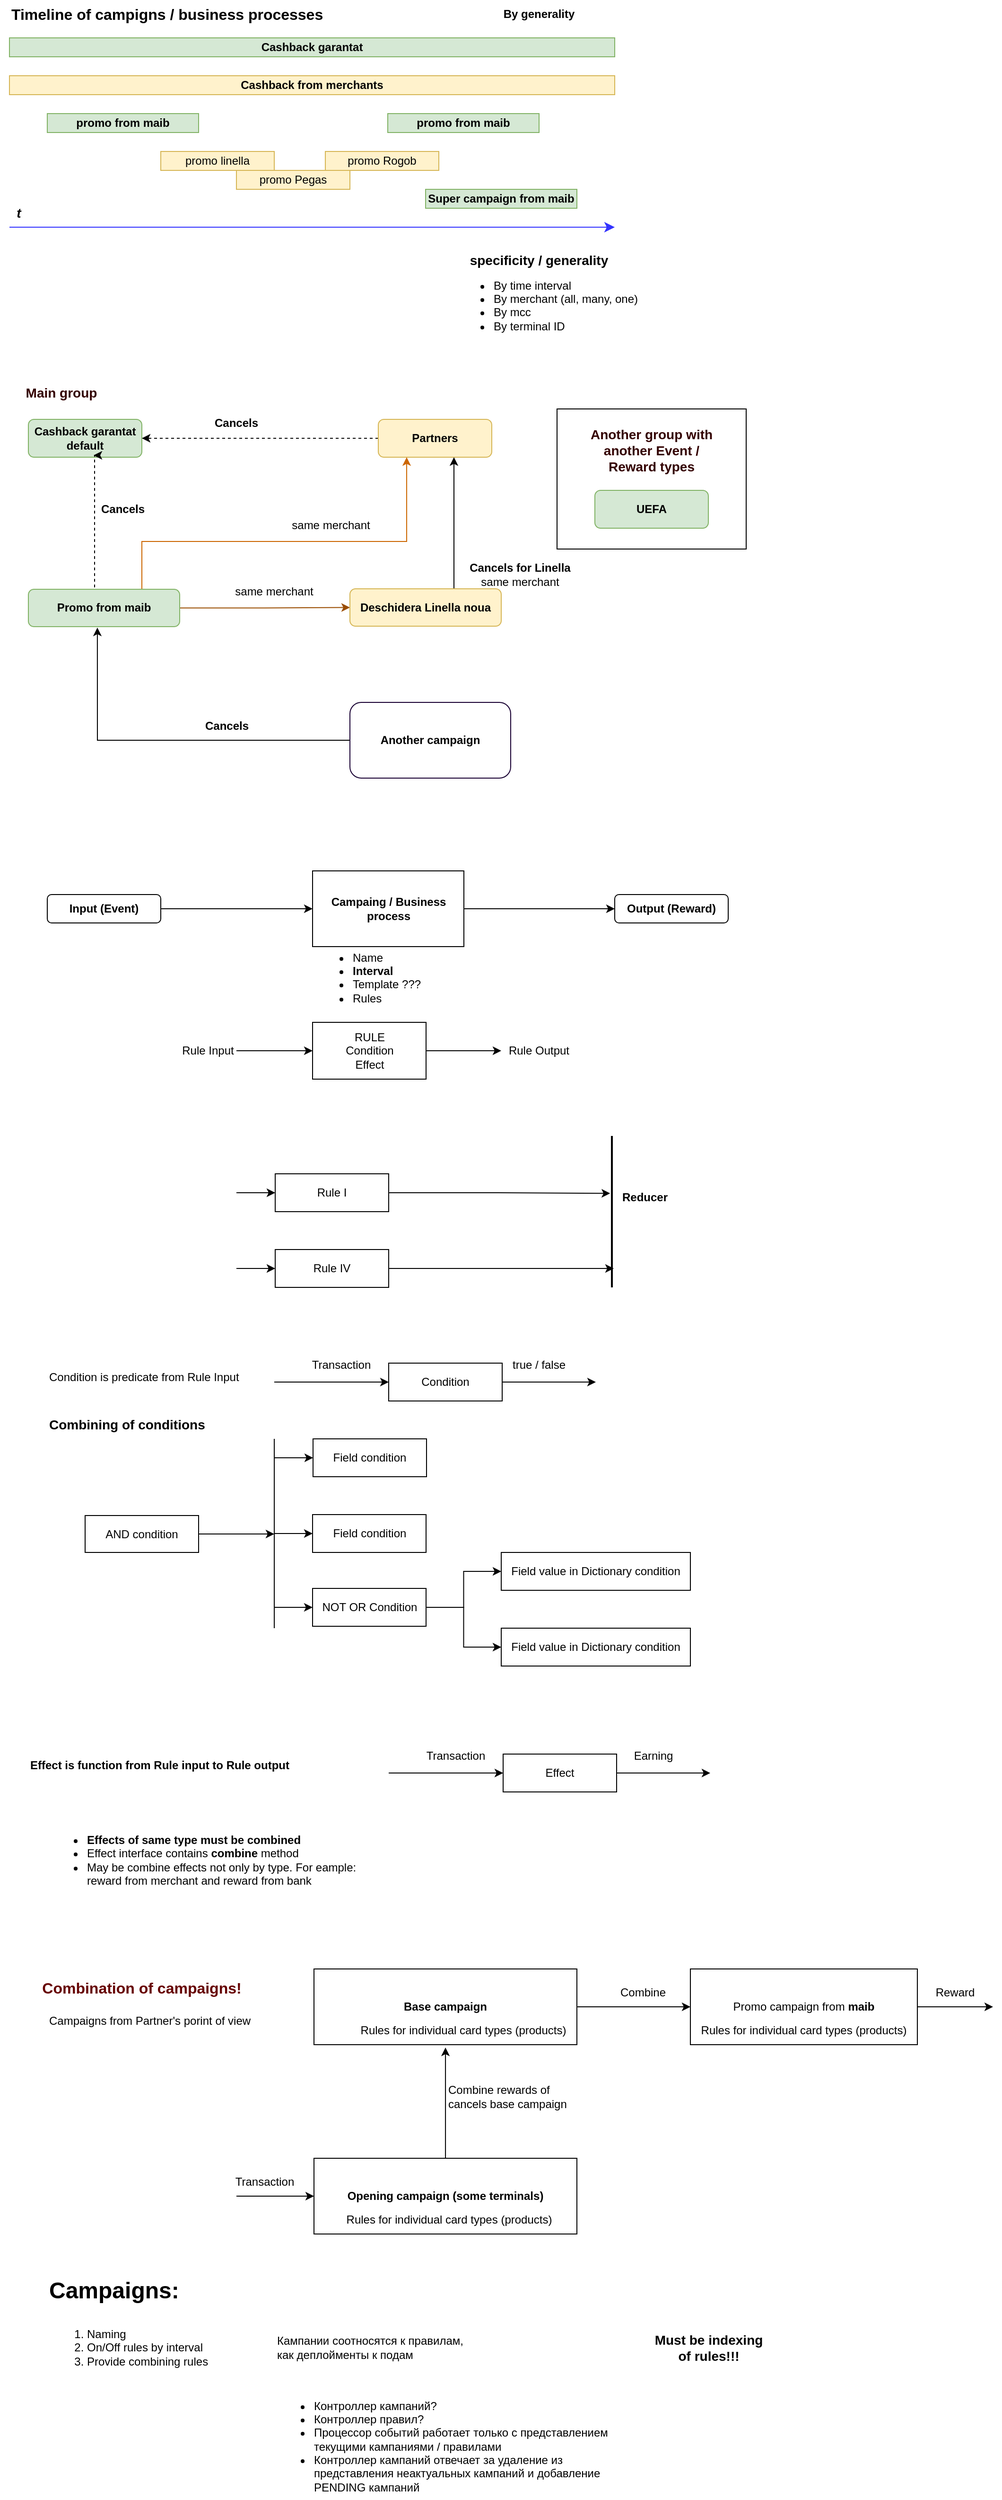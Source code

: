 <mxfile version="21.2.9" type="github">
  <diagram name="Страница 1" id="TAQ5d7j4zBhrqEJKE11E">
    <mxGraphModel dx="1380" dy="807" grid="1" gridSize="10" guides="1" tooltips="1" connect="1" arrows="1" fold="1" page="1" pageScale="1" pageWidth="827" pageHeight="1169" math="0" shadow="0">
      <root>
        <mxCell id="0" />
        <mxCell id="1" parent="0" />
        <mxCell id="bjk2vdLy0Dc0wwWH_pov-1" value="&lt;b&gt;Cashback garantat&lt;/b&gt;" style="rounded=0;whiteSpace=wrap;html=1;fillColor=#d5e8d4;strokeColor=#82b366;" vertex="1" parent="1">
          <mxGeometry x="40" y="80" width="640" height="20" as="geometry" />
        </mxCell>
        <mxCell id="bjk2vdLy0Dc0wwWH_pov-2" value="&lt;b&gt;&lt;font style=&quot;font-size: 16px;&quot;&gt;Timeline of campigns / business processes&lt;/font&gt;&lt;/b&gt;" style="text;html=1;strokeColor=none;fillColor=none;align=left;verticalAlign=middle;whiteSpace=wrap;rounded=0;" vertex="1" parent="1">
          <mxGeometry x="40" y="40" width="340" height="30" as="geometry" />
        </mxCell>
        <mxCell id="bjk2vdLy0Dc0wwWH_pov-3" value="&lt;b&gt;By generality&lt;/b&gt;" style="text;html=1;strokeColor=none;fillColor=none;align=center;verticalAlign=middle;whiteSpace=wrap;rounded=0;" vertex="1" parent="1">
          <mxGeometry x="520" y="40" width="160" height="30" as="geometry" />
        </mxCell>
        <mxCell id="bjk2vdLy0Dc0wwWH_pov-4" value="&lt;b&gt;Cashback from merchants&lt;/b&gt;" style="rounded=0;whiteSpace=wrap;html=1;fillColor=#fff2cc;strokeColor=#d6b656;" vertex="1" parent="1">
          <mxGeometry x="40" y="120" width="640" height="20" as="geometry" />
        </mxCell>
        <mxCell id="bjk2vdLy0Dc0wwWH_pov-5" value="&lt;b&gt;promo from maib&lt;/b&gt;" style="rounded=0;whiteSpace=wrap;html=1;fillColor=#d5e8d4;strokeColor=#82b366;" vertex="1" parent="1">
          <mxGeometry x="80" y="160" width="160" height="20" as="geometry" />
        </mxCell>
        <mxCell id="bjk2vdLy0Dc0wwWH_pov-6" value="&lt;b&gt;promo from maib&lt;/b&gt;" style="rounded=0;whiteSpace=wrap;html=1;fillColor=#d5e8d4;strokeColor=#82b366;" vertex="1" parent="1">
          <mxGeometry x="440" y="160" width="160" height="20" as="geometry" />
        </mxCell>
        <mxCell id="bjk2vdLy0Dc0wwWH_pov-7" value="" style="edgeStyle=elbowEdgeStyle;elbow=horizontal;endArrow=classic;html=1;curved=0;rounded=0;endSize=8;startSize=8;strokeColor=#3333FF;" edge="1" parent="1">
          <mxGeometry width="50" height="50" relative="1" as="geometry">
            <mxPoint x="40" y="280" as="sourcePoint" />
            <mxPoint x="680" y="280" as="targetPoint" />
          </mxGeometry>
        </mxCell>
        <mxCell id="bjk2vdLy0Dc0wwWH_pov-8" value="&lt;b&gt;&lt;i&gt;&lt;font style=&quot;font-size: 14px;&quot;&gt;t&lt;/font&gt;&lt;/i&gt;&lt;/b&gt;" style="text;html=1;strokeColor=none;fillColor=none;align=center;verticalAlign=middle;whiteSpace=wrap;rounded=0;" vertex="1" parent="1">
          <mxGeometry x="40" y="250" width="20" height="30" as="geometry" />
        </mxCell>
        <mxCell id="bjk2vdLy0Dc0wwWH_pov-9" value="promo linella" style="rounded=0;whiteSpace=wrap;html=1;fillColor=#fff2cc;strokeColor=#d6b656;" vertex="1" parent="1">
          <mxGeometry x="200" y="200" width="120" height="20" as="geometry" />
        </mxCell>
        <mxCell id="bjk2vdLy0Dc0wwWH_pov-10" value="promo Pegas" style="rounded=0;whiteSpace=wrap;html=1;fillColor=#fff2cc;strokeColor=#d6b656;" vertex="1" parent="1">
          <mxGeometry x="280" y="220" width="120" height="20" as="geometry" />
        </mxCell>
        <mxCell id="bjk2vdLy0Dc0wwWH_pov-11" value="promo Rogob" style="rounded=0;whiteSpace=wrap;html=1;fillColor=#fff2cc;strokeColor=#d6b656;" vertex="1" parent="1">
          <mxGeometry x="374" y="200" width="120" height="20" as="geometry" />
        </mxCell>
        <mxCell id="bjk2vdLy0Dc0wwWH_pov-12" value="&lt;b&gt;Super campaign from maib&lt;/b&gt;" style="rounded=0;whiteSpace=wrap;html=1;fillColor=#d5e8d4;strokeColor=#82b366;" vertex="1" parent="1">
          <mxGeometry x="480" y="240" width="160" height="20" as="geometry" />
        </mxCell>
        <mxCell id="bjk2vdLy0Dc0wwWH_pov-13" value="&lt;b&gt;&lt;font style=&quot;font-size: 14px;&quot;&gt;specificity / generality&lt;/font&gt;&lt;/b&gt;" style="text;html=1;strokeColor=none;fillColor=none;align=center;verticalAlign=middle;whiteSpace=wrap;rounded=0;" vertex="1" parent="1">
          <mxGeometry x="520" y="300" width="160" height="30" as="geometry" />
        </mxCell>
        <mxCell id="bjk2vdLy0Dc0wwWH_pov-14" value="&lt;ul&gt;&lt;li&gt;By time interval&lt;/li&gt;&lt;li&gt;By merchant (all, many, one)&lt;/li&gt;&lt;li&gt;By mcc&lt;/li&gt;&lt;li&gt;By terminal ID&lt;/li&gt;&lt;/ul&gt;" style="text;strokeColor=none;fillColor=none;html=1;whiteSpace=wrap;verticalAlign=middle;overflow=hidden;" vertex="1" parent="1">
          <mxGeometry x="510" y="320" width="200" height="80" as="geometry" />
        </mxCell>
        <mxCell id="bjk2vdLy0Dc0wwWH_pov-15" value="" style="rounded=0;whiteSpace=wrap;html=1;" vertex="1" parent="1">
          <mxGeometry x="619" y="472" width="200" height="148" as="geometry" />
        </mxCell>
        <mxCell id="bjk2vdLy0Dc0wwWH_pov-16" value="&lt;b&gt;Cashback garantat&lt;br&gt;default&lt;br&gt;&lt;/b&gt;" style="rounded=1;whiteSpace=wrap;html=1;fillColor=#d5e8d4;strokeColor=#82b366;" vertex="1" parent="1">
          <mxGeometry x="60" y="483" width="120" height="40" as="geometry" />
        </mxCell>
        <mxCell id="bjk2vdLy0Dc0wwWH_pov-17" style="edgeStyle=orthogonalEdgeStyle;rounded=0;orthogonalLoop=1;jettySize=auto;html=1;exitX=0;exitY=0.5;exitDx=0;exitDy=0;dashed=1;" edge="1" parent="1" source="bjk2vdLy0Dc0wwWH_pov-18" target="bjk2vdLy0Dc0wwWH_pov-16">
          <mxGeometry relative="1" as="geometry">
            <mxPoint x="380" y="503" as="sourcePoint" />
          </mxGeometry>
        </mxCell>
        <mxCell id="bjk2vdLy0Dc0wwWH_pov-18" value="&lt;b&gt;Partners&lt;/b&gt;" style="rounded=1;whiteSpace=wrap;html=1;fillColor=#fff2cc;strokeColor=#d6b656;" vertex="1" parent="1">
          <mxGeometry x="430" y="483" width="120" height="40" as="geometry" />
        </mxCell>
        <mxCell id="bjk2vdLy0Dc0wwWH_pov-19" value="&lt;b&gt;Cancels&lt;/b&gt;" style="text;html=1;strokeColor=none;fillColor=none;align=center;verticalAlign=middle;whiteSpace=wrap;rounded=0;" vertex="1" parent="1">
          <mxGeometry x="130" y="563" width="60" height="30" as="geometry" />
        </mxCell>
        <mxCell id="bjk2vdLy0Dc0wwWH_pov-20" style="edgeStyle=orthogonalEdgeStyle;rounded=0;orthogonalLoop=1;jettySize=auto;html=1;exitX=0.5;exitY=0;exitDx=0;exitDy=0;entryX=0.575;entryY=0.95;entryDx=0;entryDy=0;entryPerimeter=0;dashed=1;" edge="1" parent="1" source="bjk2vdLy0Dc0wwWH_pov-23" target="bjk2vdLy0Dc0wwWH_pov-16">
          <mxGeometry relative="1" as="geometry">
            <mxPoint x="130" y="532" as="targetPoint" />
            <Array as="points">
              <mxPoint x="130" y="663" />
            </Array>
          </mxGeometry>
        </mxCell>
        <mxCell id="bjk2vdLy0Dc0wwWH_pov-21" style="edgeStyle=orthogonalEdgeStyle;rounded=0;orthogonalLoop=1;jettySize=auto;html=1;entryX=0;entryY=0.5;entryDx=0;entryDy=0;strokeColor=#994C00;" edge="1" parent="1" source="bjk2vdLy0Dc0wwWH_pov-23" target="bjk2vdLy0Dc0wwWH_pov-25">
          <mxGeometry relative="1" as="geometry" />
        </mxCell>
        <mxCell id="bjk2vdLy0Dc0wwWH_pov-22" style="edgeStyle=orthogonalEdgeStyle;rounded=0;orthogonalLoop=1;jettySize=auto;html=1;entryX=0.25;entryY=1;entryDx=0;entryDy=0;strokeColor=#CC6600;" edge="1" parent="1" source="bjk2vdLy0Dc0wwWH_pov-23" target="bjk2vdLy0Dc0wwWH_pov-18">
          <mxGeometry relative="1" as="geometry">
            <Array as="points">
              <mxPoint x="180" y="612" />
              <mxPoint x="460" y="612" />
            </Array>
          </mxGeometry>
        </mxCell>
        <mxCell id="bjk2vdLy0Dc0wwWH_pov-23" value="&lt;b&gt;Promo from maib&lt;/b&gt;" style="rounded=1;whiteSpace=wrap;html=1;fillColor=#d5e8d4;strokeColor=#82b366;" vertex="1" parent="1">
          <mxGeometry x="60" y="662.5" width="160" height="39.5" as="geometry" />
        </mxCell>
        <mxCell id="bjk2vdLy0Dc0wwWH_pov-24" style="edgeStyle=orthogonalEdgeStyle;rounded=0;orthogonalLoop=1;jettySize=auto;html=1;" edge="1" parent="1" source="bjk2vdLy0Dc0wwWH_pov-25" target="bjk2vdLy0Dc0wwWH_pov-18">
          <mxGeometry relative="1" as="geometry">
            <Array as="points">
              <mxPoint x="510" y="582" />
              <mxPoint x="510" y="582" />
            </Array>
          </mxGeometry>
        </mxCell>
        <mxCell id="bjk2vdLy0Dc0wwWH_pov-25" value="&lt;b&gt;Deschidera Linella noua&lt;/b&gt;" style="rounded=1;whiteSpace=wrap;html=1;fillColor=#fff2cc;strokeColor=#d6b656;" vertex="1" parent="1">
          <mxGeometry x="400" y="662" width="160" height="39.5" as="geometry" />
        </mxCell>
        <mxCell id="bjk2vdLy0Dc0wwWH_pov-26" value="&lt;b&gt;Cancels for Linella&lt;/b&gt;&lt;br&gt;same merchant" style="text;html=1;strokeColor=none;fillColor=none;align=center;verticalAlign=middle;whiteSpace=wrap;rounded=0;" vertex="1" parent="1">
          <mxGeometry x="520" y="632" width="120" height="30" as="geometry" />
        </mxCell>
        <mxCell id="bjk2vdLy0Dc0wwWH_pov-27" value="&lt;b&gt;UEFA&lt;/b&gt;" style="rounded=1;whiteSpace=wrap;html=1;fillColor=#d5e8d4;strokeColor=#82b366;" vertex="1" parent="1">
          <mxGeometry x="659" y="558" width="120" height="40" as="geometry" />
        </mxCell>
        <mxCell id="bjk2vdLy0Dc0wwWH_pov-28" value="&lt;font size=&quot;1&quot; color=&quot;#330000&quot;&gt;&lt;b style=&quot;font-size: 14px;&quot;&gt;Another group with another Event / Reward types&lt;/b&gt;&lt;/font&gt;" style="text;html=1;strokeColor=none;fillColor=none;align=center;verticalAlign=middle;whiteSpace=wrap;rounded=0;" vertex="1" parent="1">
          <mxGeometry x="649" y="490" width="140" height="52" as="geometry" />
        </mxCell>
        <mxCell id="bjk2vdLy0Dc0wwWH_pov-29" value="&lt;b&gt;&lt;font style=&quot;font-size: 14px;&quot; color=&quot;#330000&quot;&gt;Main group&lt;/font&gt;&lt;/b&gt;" style="text;html=1;strokeColor=none;fillColor=none;align=center;verticalAlign=middle;whiteSpace=wrap;rounded=0;" vertex="1" parent="1">
          <mxGeometry x="40" y="440" width="110" height="30" as="geometry" />
        </mxCell>
        <mxCell id="bjk2vdLy0Dc0wwWH_pov-30" value="&lt;b&gt;Cancels&lt;/b&gt;" style="text;html=1;strokeColor=none;fillColor=none;align=center;verticalAlign=middle;whiteSpace=wrap;rounded=0;" vertex="1" parent="1">
          <mxGeometry x="250" y="472" width="60" height="30" as="geometry" />
        </mxCell>
        <mxCell id="bjk2vdLy0Dc0wwWH_pov-31" style="edgeStyle=orthogonalEdgeStyle;rounded=0;orthogonalLoop=1;jettySize=auto;html=1;entryX=0.456;entryY=1.025;entryDx=0;entryDy=0;entryPerimeter=0;" edge="1" parent="1" source="bjk2vdLy0Dc0wwWH_pov-32" target="bjk2vdLy0Dc0wwWH_pov-23">
          <mxGeometry relative="1" as="geometry" />
        </mxCell>
        <mxCell id="bjk2vdLy0Dc0wwWH_pov-32" value="&lt;b&gt;Another campaign&lt;/b&gt;" style="rounded=1;whiteSpace=wrap;html=1;strokeColor=#190033;" vertex="1" parent="1">
          <mxGeometry x="400" y="782" width="170" height="80" as="geometry" />
        </mxCell>
        <mxCell id="bjk2vdLy0Dc0wwWH_pov-33" value="same merchant" style="text;html=1;strokeColor=none;fillColor=none;align=center;verticalAlign=middle;whiteSpace=wrap;rounded=0;" vertex="1" parent="1">
          <mxGeometry x="240" y="650" width="160" height="30" as="geometry" />
        </mxCell>
        <mxCell id="bjk2vdLy0Dc0wwWH_pov-34" value="&lt;b&gt;Cancels&lt;/b&gt;" style="text;html=1;strokeColor=none;fillColor=none;align=center;verticalAlign=middle;whiteSpace=wrap;rounded=0;" vertex="1" parent="1">
          <mxGeometry x="240" y="792" width="60" height="30" as="geometry" />
        </mxCell>
        <mxCell id="bjk2vdLy0Dc0wwWH_pov-35" value="same merchant" style="text;html=1;strokeColor=none;fillColor=none;align=center;verticalAlign=middle;whiteSpace=wrap;rounded=0;" vertex="1" parent="1">
          <mxGeometry x="300" y="580" width="160" height="30" as="geometry" />
        </mxCell>
        <mxCell id="bjk2vdLy0Dc0wwWH_pov-36" style="edgeStyle=orthogonalEdgeStyle;rounded=0;orthogonalLoop=1;jettySize=auto;html=1;entryX=0;entryY=0.5;entryDx=0;entryDy=0;" edge="1" parent="1" source="bjk2vdLy0Dc0wwWH_pov-37" target="bjk2vdLy0Dc0wwWH_pov-40">
          <mxGeometry relative="1" as="geometry" />
        </mxCell>
        <mxCell id="bjk2vdLy0Dc0wwWH_pov-37" value="&lt;b&gt;Campaing / Business process&lt;/b&gt;" style="rounded=0;whiteSpace=wrap;html=1;" vertex="1" parent="1">
          <mxGeometry x="360.5" y="960" width="160" height="80" as="geometry" />
        </mxCell>
        <mxCell id="bjk2vdLy0Dc0wwWH_pov-38" style="edgeStyle=orthogonalEdgeStyle;rounded=0;orthogonalLoop=1;jettySize=auto;html=1;entryX=0;entryY=0.5;entryDx=0;entryDy=0;" edge="1" parent="1" source="bjk2vdLy0Dc0wwWH_pov-39" target="bjk2vdLy0Dc0wwWH_pov-37">
          <mxGeometry relative="1" as="geometry" />
        </mxCell>
        <mxCell id="bjk2vdLy0Dc0wwWH_pov-39" value="&lt;b&gt;Input (Event)&lt;/b&gt;" style="rounded=1;whiteSpace=wrap;html=1;" vertex="1" parent="1">
          <mxGeometry x="80" y="985" width="120" height="30" as="geometry" />
        </mxCell>
        <mxCell id="bjk2vdLy0Dc0wwWH_pov-40" value="&lt;b&gt;Output (Reward)&lt;/b&gt;" style="rounded=1;whiteSpace=wrap;html=1;" vertex="1" parent="1">
          <mxGeometry x="680" y="985" width="120" height="30" as="geometry" />
        </mxCell>
        <mxCell id="bjk2vdLy0Dc0wwWH_pov-41" value="&lt;ul&gt;&lt;li&gt;Name&lt;/li&gt;&lt;li&gt;&lt;b&gt;Interval&lt;/b&gt;&lt;/li&gt;&lt;li&gt;Template ???&lt;/li&gt;&lt;li&gt;Rules&lt;/li&gt;&lt;/ul&gt;" style="text;strokeColor=none;fillColor=none;html=1;whiteSpace=wrap;verticalAlign=middle;overflow=hidden;" vertex="1" parent="1">
          <mxGeometry x="361" y="1030" width="159.5" height="80" as="geometry" />
        </mxCell>
        <mxCell id="bjk2vdLy0Dc0wwWH_pov-42" style="edgeStyle=orthogonalEdgeStyle;rounded=0;orthogonalLoop=1;jettySize=auto;html=1;entryX=0;entryY=0.5;entryDx=0;entryDy=0;" edge="1" parent="1" source="bjk2vdLy0Dc0wwWH_pov-43" target="bjk2vdLy0Dc0wwWH_pov-46">
          <mxGeometry relative="1" as="geometry" />
        </mxCell>
        <mxCell id="bjk2vdLy0Dc0wwWH_pov-43" value="RULE&lt;br&gt;Condition&lt;br&gt;Effect" style="rounded=0;whiteSpace=wrap;html=1;" vertex="1" parent="1">
          <mxGeometry x="360.5" y="1120" width="120" height="60" as="geometry" />
        </mxCell>
        <mxCell id="bjk2vdLy0Dc0wwWH_pov-44" style="edgeStyle=orthogonalEdgeStyle;rounded=0;orthogonalLoop=1;jettySize=auto;html=1;entryX=0;entryY=0.5;entryDx=0;entryDy=0;" edge="1" parent="1" source="bjk2vdLy0Dc0wwWH_pov-45" target="bjk2vdLy0Dc0wwWH_pov-43">
          <mxGeometry relative="1" as="geometry" />
        </mxCell>
        <mxCell id="bjk2vdLy0Dc0wwWH_pov-45" value="Rule Input" style="text;html=1;strokeColor=none;fillColor=none;align=center;verticalAlign=middle;whiteSpace=wrap;rounded=0;" vertex="1" parent="1">
          <mxGeometry x="220" y="1135" width="60" height="30" as="geometry" />
        </mxCell>
        <mxCell id="bjk2vdLy0Dc0wwWH_pov-46" value="Rule Output" style="text;html=1;strokeColor=none;fillColor=none;align=center;verticalAlign=middle;whiteSpace=wrap;rounded=0;" vertex="1" parent="1">
          <mxGeometry x="560" y="1135" width="80" height="30" as="geometry" />
        </mxCell>
        <mxCell id="bjk2vdLy0Dc0wwWH_pov-49" value="" style="edgeStyle=orthogonalEdgeStyle;rounded=0;orthogonalLoop=1;jettySize=auto;html=1;startArrow=classic;startFill=1;endArrow=none;endFill=0;" edge="1" parent="1" source="bjk2vdLy0Dc0wwWH_pov-51">
          <mxGeometry relative="1" as="geometry">
            <mxPoint x="280" y="1300" as="targetPoint" />
          </mxGeometry>
        </mxCell>
        <mxCell id="bjk2vdLy0Dc0wwWH_pov-50" style="edgeStyle=orthogonalEdgeStyle;rounded=0;orthogonalLoop=1;jettySize=auto;html=1;entryX=0.379;entryY=0.686;entryDx=0;entryDy=0;entryPerimeter=0;" edge="1" parent="1" source="bjk2vdLy0Dc0wwWH_pov-51" target="bjk2vdLy0Dc0wwWH_pov-82">
          <mxGeometry relative="1" as="geometry" />
        </mxCell>
        <mxCell id="bjk2vdLy0Dc0wwWH_pov-51" value="Rule I" style="rounded=0;whiteSpace=wrap;html=1;" vertex="1" parent="1">
          <mxGeometry x="321" y="1280" width="120" height="40" as="geometry" />
        </mxCell>
        <mxCell id="bjk2vdLy0Dc0wwWH_pov-52" style="edgeStyle=orthogonalEdgeStyle;rounded=0;orthogonalLoop=1;jettySize=auto;html=1;startArrow=classic;startFill=1;endArrow=none;endFill=0;" edge="1" parent="1" source="bjk2vdLy0Dc0wwWH_pov-54">
          <mxGeometry relative="1" as="geometry">
            <mxPoint x="280" y="1380" as="targetPoint" />
          </mxGeometry>
        </mxCell>
        <mxCell id="bjk2vdLy0Dc0wwWH_pov-53" style="edgeStyle=orthogonalEdgeStyle;rounded=0;orthogonalLoop=1;jettySize=auto;html=1;entryX=0.875;entryY=0.3;entryDx=0;entryDy=0;entryPerimeter=0;" edge="1" parent="1" source="bjk2vdLy0Dc0wwWH_pov-54" target="bjk2vdLy0Dc0wwWH_pov-82">
          <mxGeometry relative="1" as="geometry" />
        </mxCell>
        <mxCell id="bjk2vdLy0Dc0wwWH_pov-54" value="Rule IV" style="rounded=0;whiteSpace=wrap;html=1;" vertex="1" parent="1">
          <mxGeometry x="321" y="1360" width="120" height="40" as="geometry" />
        </mxCell>
        <mxCell id="bjk2vdLy0Dc0wwWH_pov-55" style="edgeStyle=orthogonalEdgeStyle;rounded=0;orthogonalLoop=1;jettySize=auto;html=1;" edge="1" parent="1" source="bjk2vdLy0Dc0wwWH_pov-56">
          <mxGeometry relative="1" as="geometry">
            <mxPoint x="320" y="1660.5" as="targetPoint" />
          </mxGeometry>
        </mxCell>
        <mxCell id="bjk2vdLy0Dc0wwWH_pov-56" value="AND condition" style="rounded=0;whiteSpace=wrap;html=1;" vertex="1" parent="1">
          <mxGeometry x="120" y="1641" width="120" height="39" as="geometry" />
        </mxCell>
        <mxCell id="bjk2vdLy0Dc0wwWH_pov-57" value="&lt;b&gt;&lt;font style=&quot;font-size: 14px;&quot;&gt;Combining of conditions&lt;/font&gt;&lt;/b&gt;" style="text;html=1;strokeColor=none;fillColor=none;align=left;verticalAlign=middle;whiteSpace=wrap;rounded=0;" vertex="1" parent="1">
          <mxGeometry x="80" y="1530" width="170" height="30" as="geometry" />
        </mxCell>
        <mxCell id="bjk2vdLy0Dc0wwWH_pov-58" style="edgeStyle=orthogonalEdgeStyle;rounded=0;orthogonalLoop=1;jettySize=auto;html=1;startArrow=classic;startFill=1;endArrow=none;endFill=0;" edge="1" parent="1" source="bjk2vdLy0Dc0wwWH_pov-59">
          <mxGeometry relative="1" as="geometry">
            <mxPoint x="320" y="1580" as="targetPoint" />
          </mxGeometry>
        </mxCell>
        <mxCell id="bjk2vdLy0Dc0wwWH_pov-59" value="Field condition" style="rounded=0;whiteSpace=wrap;html=1;" vertex="1" parent="1">
          <mxGeometry x="361" y="1560" width="120" height="40" as="geometry" />
        </mxCell>
        <mxCell id="bjk2vdLy0Dc0wwWH_pov-60" style="edgeStyle=orthogonalEdgeStyle;rounded=0;orthogonalLoop=1;jettySize=auto;html=1;startArrow=classic;startFill=1;endArrow=none;endFill=0;" edge="1" parent="1" source="bjk2vdLy0Dc0wwWH_pov-61">
          <mxGeometry relative="1" as="geometry">
            <mxPoint x="320" y="1660" as="targetPoint" />
          </mxGeometry>
        </mxCell>
        <mxCell id="bjk2vdLy0Dc0wwWH_pov-61" value="Field condition" style="rounded=0;whiteSpace=wrap;html=1;" vertex="1" parent="1">
          <mxGeometry x="360.5" y="1640" width="120" height="40" as="geometry" />
        </mxCell>
        <mxCell id="bjk2vdLy0Dc0wwWH_pov-62" style="edgeStyle=orthogonalEdgeStyle;rounded=0;orthogonalLoop=1;jettySize=auto;html=1;startArrow=classic;startFill=1;endArrow=none;endFill=0;" edge="1" parent="1" source="bjk2vdLy0Dc0wwWH_pov-65">
          <mxGeometry relative="1" as="geometry">
            <mxPoint x="320" y="1738" as="targetPoint" />
          </mxGeometry>
        </mxCell>
        <mxCell id="bjk2vdLy0Dc0wwWH_pov-63" style="edgeStyle=orthogonalEdgeStyle;rounded=0;orthogonalLoop=1;jettySize=auto;html=1;entryX=0;entryY=0.5;entryDx=0;entryDy=0;" edge="1" parent="1" source="bjk2vdLy0Dc0wwWH_pov-65" target="bjk2vdLy0Dc0wwWH_pov-67">
          <mxGeometry relative="1" as="geometry" />
        </mxCell>
        <mxCell id="bjk2vdLy0Dc0wwWH_pov-64" style="edgeStyle=orthogonalEdgeStyle;rounded=0;orthogonalLoop=1;jettySize=auto;html=1;entryX=0;entryY=0.5;entryDx=0;entryDy=0;" edge="1" parent="1" source="bjk2vdLy0Dc0wwWH_pov-65" target="bjk2vdLy0Dc0wwWH_pov-68">
          <mxGeometry relative="1" as="geometry" />
        </mxCell>
        <mxCell id="bjk2vdLy0Dc0wwWH_pov-65" value="NOT OR Condition" style="rounded=0;whiteSpace=wrap;html=1;" vertex="1" parent="1">
          <mxGeometry x="360.5" y="1718" width="120" height="40" as="geometry" />
        </mxCell>
        <mxCell id="bjk2vdLy0Dc0wwWH_pov-66" value="" style="endArrow=none;html=1;rounded=0;" edge="1" parent="1">
          <mxGeometry width="50" height="50" relative="1" as="geometry">
            <mxPoint x="320" y="1760" as="sourcePoint" />
            <mxPoint x="320" y="1560" as="targetPoint" />
          </mxGeometry>
        </mxCell>
        <mxCell id="bjk2vdLy0Dc0wwWH_pov-67" value="Field value in Dictionary condition" style="rounded=0;whiteSpace=wrap;html=1;" vertex="1" parent="1">
          <mxGeometry x="560" y="1680" width="200" height="40" as="geometry" />
        </mxCell>
        <mxCell id="bjk2vdLy0Dc0wwWH_pov-68" value="Field value in Dictionary condition" style="rounded=0;whiteSpace=wrap;html=1;" vertex="1" parent="1">
          <mxGeometry x="560" y="1760" width="200" height="40" as="geometry" />
        </mxCell>
        <mxCell id="bjk2vdLy0Dc0wwWH_pov-69" value="Condition is predicate from Rule Input" style="text;html=1;strokeColor=none;fillColor=none;align=left;verticalAlign=middle;whiteSpace=wrap;rounded=0;" vertex="1" parent="1">
          <mxGeometry x="80" y="1480" width="230" height="30" as="geometry" />
        </mxCell>
        <mxCell id="bjk2vdLy0Dc0wwWH_pov-70" style="edgeStyle=orthogonalEdgeStyle;rounded=0;orthogonalLoop=1;jettySize=auto;html=1;" edge="1" parent="1" source="bjk2vdLy0Dc0wwWH_pov-72">
          <mxGeometry relative="1" as="geometry">
            <mxPoint x="660" y="1500" as="targetPoint" />
          </mxGeometry>
        </mxCell>
        <mxCell id="bjk2vdLy0Dc0wwWH_pov-71" style="edgeStyle=orthogonalEdgeStyle;rounded=0;orthogonalLoop=1;jettySize=auto;html=1;startArrow=classic;startFill=1;endArrow=none;endFill=0;" edge="1" parent="1" source="bjk2vdLy0Dc0wwWH_pov-72">
          <mxGeometry relative="1" as="geometry">
            <mxPoint x="320" y="1500" as="targetPoint" />
          </mxGeometry>
        </mxCell>
        <mxCell id="bjk2vdLy0Dc0wwWH_pov-72" value="Condition" style="rounded=0;whiteSpace=wrap;html=1;" vertex="1" parent="1">
          <mxGeometry x="441" y="1480" width="120" height="40" as="geometry" />
        </mxCell>
        <mxCell id="bjk2vdLy0Dc0wwWH_pov-73" value="true / false" style="text;html=1;strokeColor=none;fillColor=none;align=center;verticalAlign=middle;whiteSpace=wrap;rounded=0;" vertex="1" parent="1">
          <mxGeometry x="570" y="1467" width="60" height="30" as="geometry" />
        </mxCell>
        <mxCell id="bjk2vdLy0Dc0wwWH_pov-74" value="Transaction" style="text;html=1;strokeColor=none;fillColor=none;align=center;verticalAlign=middle;whiteSpace=wrap;rounded=0;" vertex="1" parent="1">
          <mxGeometry x="361" y="1467" width="60" height="30" as="geometry" />
        </mxCell>
        <mxCell id="bjk2vdLy0Dc0wwWH_pov-75" value="&lt;b&gt;Effect is function from Rule input to Rule output&lt;/b&gt;" style="text;html=1;strokeColor=none;fillColor=none;align=left;verticalAlign=middle;whiteSpace=wrap;rounded=0;" vertex="1" parent="1">
          <mxGeometry x="60" y="1890" width="290" height="30" as="geometry" />
        </mxCell>
        <mxCell id="bjk2vdLy0Dc0wwWH_pov-76" style="edgeStyle=orthogonalEdgeStyle;rounded=0;orthogonalLoop=1;jettySize=auto;html=1;" edge="1" parent="1" source="bjk2vdLy0Dc0wwWH_pov-78">
          <mxGeometry relative="1" as="geometry">
            <mxPoint x="781" y="1913" as="targetPoint" />
          </mxGeometry>
        </mxCell>
        <mxCell id="bjk2vdLy0Dc0wwWH_pov-77" style="edgeStyle=orthogonalEdgeStyle;rounded=0;orthogonalLoop=1;jettySize=auto;html=1;startArrow=classic;startFill=1;endArrow=none;endFill=0;" edge="1" parent="1" source="bjk2vdLy0Dc0wwWH_pov-78">
          <mxGeometry relative="1" as="geometry">
            <mxPoint x="441" y="1913" as="targetPoint" />
          </mxGeometry>
        </mxCell>
        <mxCell id="bjk2vdLy0Dc0wwWH_pov-78" value="Effect" style="rounded=0;whiteSpace=wrap;html=1;" vertex="1" parent="1">
          <mxGeometry x="562" y="1893" width="120" height="40" as="geometry" />
        </mxCell>
        <mxCell id="bjk2vdLy0Dc0wwWH_pov-79" value="Earning" style="text;html=1;strokeColor=none;fillColor=none;align=center;verticalAlign=middle;whiteSpace=wrap;rounded=0;" vertex="1" parent="1">
          <mxGeometry x="691" y="1880" width="60" height="30" as="geometry" />
        </mxCell>
        <mxCell id="bjk2vdLy0Dc0wwWH_pov-80" value="Transaction" style="text;html=1;strokeColor=none;fillColor=none;align=center;verticalAlign=middle;whiteSpace=wrap;rounded=0;" vertex="1" parent="1">
          <mxGeometry x="482" y="1880" width="60" height="30" as="geometry" />
        </mxCell>
        <mxCell id="bjk2vdLy0Dc0wwWH_pov-81" value="&lt;ul&gt;&lt;li&gt;&lt;b style=&quot;border-color: var(--border-color); text-align: center;&quot;&gt;Effects of same type must be combined&lt;/b&gt;&lt;br&gt;&lt;/li&gt;&lt;li&gt;Effect interface contains &lt;b&gt;combine &lt;/b&gt;method&lt;/li&gt;&lt;li&gt;May be combine effects not only by type. For eample:&amp;nbsp;&lt;br&gt;reward from merchant and reward from bank&lt;/li&gt;&lt;/ul&gt;" style="text;strokeColor=none;fillColor=none;html=1;whiteSpace=wrap;verticalAlign=middle;overflow=hidden;" vertex="1" parent="1">
          <mxGeometry x="80" y="1960" width="400" height="90" as="geometry" />
        </mxCell>
        <mxCell id="bjk2vdLy0Dc0wwWH_pov-82" value="" style="line;strokeWidth=2;direction=south;html=1;" vertex="1" parent="1">
          <mxGeometry x="672" y="1240" width="10" height="160" as="geometry" />
        </mxCell>
        <mxCell id="bjk2vdLy0Dc0wwWH_pov-83" value="&lt;b&gt;Reducer&lt;/b&gt;" style="text;html=1;strokeColor=none;fillColor=none;align=center;verticalAlign=middle;whiteSpace=wrap;rounded=0;" vertex="1" parent="1">
          <mxGeometry x="682" y="1290" width="60" height="30" as="geometry" />
        </mxCell>
        <mxCell id="bjk2vdLy0Dc0wwWH_pov-84" value="&lt;b&gt;&lt;font color=&quot;#660000&quot; style=&quot;font-size: 16px;&quot;&gt;Combination of campaigns!&lt;/font&gt;&lt;/b&gt;" style="text;html=1;strokeColor=none;fillColor=none;align=center;verticalAlign=middle;whiteSpace=wrap;rounded=0;" vertex="1" parent="1">
          <mxGeometry x="40" y="2120" width="280" height="40" as="geometry" />
        </mxCell>
        <mxCell id="bjk2vdLy0Dc0wwWH_pov-85" value="Campaigns from Partner&#39;s porint of view" style="text;html=1;strokeColor=none;fillColor=none;align=left;verticalAlign=middle;whiteSpace=wrap;rounded=0;" vertex="1" parent="1">
          <mxGeometry x="80" y="2160" width="230" height="30" as="geometry" />
        </mxCell>
        <mxCell id="bjk2vdLy0Dc0wwWH_pov-96" style="edgeStyle=orthogonalEdgeStyle;rounded=0;orthogonalLoop=1;jettySize=auto;html=1;entryX=0;entryY=0.5;entryDx=0;entryDy=0;" edge="1" parent="1" source="bjk2vdLy0Dc0wwWH_pov-86" target="bjk2vdLy0Dc0wwWH_pov-94">
          <mxGeometry relative="1" as="geometry" />
        </mxCell>
        <mxCell id="bjk2vdLy0Dc0wwWH_pov-86" value="&lt;b&gt;Base campaign&lt;/b&gt;" style="rounded=0;whiteSpace=wrap;html=1;" vertex="1" parent="1">
          <mxGeometry x="362" y="2120" width="278" height="80" as="geometry" />
        </mxCell>
        <mxCell id="bjk2vdLy0Dc0wwWH_pov-87" value="Rules for individual card types (products)" style="text;html=1;strokeColor=none;fillColor=none;align=center;verticalAlign=middle;whiteSpace=wrap;rounded=0;" vertex="1" parent="1">
          <mxGeometry x="400" y="2170" width="240" height="30" as="geometry" />
        </mxCell>
        <mxCell id="bjk2vdLy0Dc0wwWH_pov-90" style="edgeStyle=orthogonalEdgeStyle;rounded=0;orthogonalLoop=1;jettySize=auto;html=1;entryX=0.421;entryY=1.1;entryDx=0;entryDy=0;entryPerimeter=0;" edge="1" parent="1" source="bjk2vdLy0Dc0wwWH_pov-88" target="bjk2vdLy0Dc0wwWH_pov-87">
          <mxGeometry relative="1" as="geometry" />
        </mxCell>
        <mxCell id="bjk2vdLy0Dc0wwWH_pov-92" style="edgeStyle=orthogonalEdgeStyle;rounded=0;orthogonalLoop=1;jettySize=auto;html=1;startArrow=classic;startFill=1;endArrow=none;endFill=0;" edge="1" parent="1" source="bjk2vdLy0Dc0wwWH_pov-88">
          <mxGeometry relative="1" as="geometry">
            <mxPoint x="280" y="2360" as="targetPoint" />
          </mxGeometry>
        </mxCell>
        <mxCell id="bjk2vdLy0Dc0wwWH_pov-88" value="&lt;b&gt;Opening campaign (some terminals)&lt;/b&gt;" style="rounded=0;whiteSpace=wrap;html=1;" vertex="1" parent="1">
          <mxGeometry x="362" y="2320" width="278" height="80" as="geometry" />
        </mxCell>
        <mxCell id="bjk2vdLy0Dc0wwWH_pov-89" value="Rules for individual card types (products)" style="text;html=1;strokeColor=none;fillColor=none;align=center;verticalAlign=middle;whiteSpace=wrap;rounded=0;" vertex="1" parent="1">
          <mxGeometry x="370" y="2370" width="270" height="30" as="geometry" />
        </mxCell>
        <mxCell id="bjk2vdLy0Dc0wwWH_pov-91" value="Combine rewards of cancels base campaign" style="text;html=1;strokeColor=none;fillColor=none;align=left;verticalAlign=middle;whiteSpace=wrap;rounded=0;" vertex="1" parent="1">
          <mxGeometry x="502" y="2240" width="138" height="30" as="geometry" />
        </mxCell>
        <mxCell id="bjk2vdLy0Dc0wwWH_pov-93" value="Transaction" style="text;html=1;strokeColor=none;fillColor=none;align=center;verticalAlign=middle;whiteSpace=wrap;rounded=0;" vertex="1" parent="1">
          <mxGeometry x="280" y="2330" width="60" height="30" as="geometry" />
        </mxCell>
        <mxCell id="bjk2vdLy0Dc0wwWH_pov-98" style="edgeStyle=orthogonalEdgeStyle;rounded=0;orthogonalLoop=1;jettySize=auto;html=1;" edge="1" parent="1" source="bjk2vdLy0Dc0wwWH_pov-94">
          <mxGeometry relative="1" as="geometry">
            <mxPoint x="1080" y="2160" as="targetPoint" />
          </mxGeometry>
        </mxCell>
        <mxCell id="bjk2vdLy0Dc0wwWH_pov-94" value="Promo campaign from &lt;b&gt;maib&lt;/b&gt;" style="rounded=0;whiteSpace=wrap;html=1;" vertex="1" parent="1">
          <mxGeometry x="760" y="2120" width="240" height="80" as="geometry" />
        </mxCell>
        <mxCell id="bjk2vdLy0Dc0wwWH_pov-95" value="Rules for individual card types (products)" style="text;html=1;strokeColor=none;fillColor=none;align=center;verticalAlign=middle;whiteSpace=wrap;rounded=0;" vertex="1" parent="1">
          <mxGeometry x="760" y="2170" width="240" height="30" as="geometry" />
        </mxCell>
        <mxCell id="bjk2vdLy0Dc0wwWH_pov-97" value="Combine" style="text;html=1;strokeColor=none;fillColor=none;align=center;verticalAlign=middle;whiteSpace=wrap;rounded=0;" vertex="1" parent="1">
          <mxGeometry x="680" y="2130" width="60" height="30" as="geometry" />
        </mxCell>
        <mxCell id="bjk2vdLy0Dc0wwWH_pov-99" value="Reward" style="text;html=1;strokeColor=none;fillColor=none;align=center;verticalAlign=middle;whiteSpace=wrap;rounded=0;" vertex="1" parent="1">
          <mxGeometry x="1010" y="2130" width="60" height="30" as="geometry" />
        </mxCell>
        <mxCell id="bjk2vdLy0Dc0wwWH_pov-101" value="&lt;ol&gt;&lt;li&gt;Naming&lt;/li&gt;&lt;li&gt;On/Off rules by interval&lt;/li&gt;&lt;li&gt;Provide combining rules&lt;/li&gt;&lt;/ol&gt;" style="text;strokeColor=none;fillColor=none;html=1;whiteSpace=wrap;verticalAlign=middle;overflow=hidden;" vertex="1" parent="1">
          <mxGeometry x="80" y="2480" width="240" height="80" as="geometry" />
        </mxCell>
        <mxCell id="bjk2vdLy0Dc0wwWH_pov-102" value="Campaigns:" style="text;strokeColor=none;fillColor=none;html=1;fontSize=24;fontStyle=1;verticalAlign=middle;align=left;" vertex="1" parent="1">
          <mxGeometry x="80" y="2440" width="100" height="40" as="geometry" />
        </mxCell>
        <mxCell id="bjk2vdLy0Dc0wwWH_pov-103" value="&lt;div style=&quot;text-align: justify;&quot;&gt;&lt;span style=&quot;background-color: initial;&quot;&gt;Кампании соотносятся к правилам, как деплойменты к подам&lt;/span&gt;&lt;/div&gt;" style="text;html=1;strokeColor=none;fillColor=none;align=left;verticalAlign=middle;whiteSpace=wrap;rounded=0;" vertex="1" parent="1">
          <mxGeometry x="321" y="2480" width="199" height="80" as="geometry" />
        </mxCell>
        <mxCell id="bjk2vdLy0Dc0wwWH_pov-104" value="&lt;ul&gt;&lt;li&gt;Контроллер кампаний?&lt;/li&gt;&lt;li&gt;Контроллер правил?&lt;/li&gt;&lt;li&gt;Процессор событий работает только с представлением текущими кампаниями / правилами&lt;/li&gt;&lt;li&gt;Контроллер кампаний отвечает за удаление из представления неактуальных кампаний и добавление PENDING кампаний&lt;/li&gt;&lt;/ul&gt;" style="text;strokeColor=none;fillColor=none;html=1;whiteSpace=wrap;verticalAlign=middle;overflow=hidden;" vertex="1" parent="1">
          <mxGeometry x="320" y="2560" width="360" height="120" as="geometry" />
        </mxCell>
        <mxCell id="bjk2vdLy0Dc0wwWH_pov-105" value="&lt;b&gt;&lt;font style=&quot;font-size: 14px;&quot;&gt;Must be indexing of rules!!!&lt;/font&gt;&lt;/b&gt;" style="text;html=1;strokeColor=none;fillColor=none;align=center;verticalAlign=middle;whiteSpace=wrap;rounded=0;" vertex="1" parent="1">
          <mxGeometry x="719" y="2480" width="121" height="80" as="geometry" />
        </mxCell>
      </root>
    </mxGraphModel>
  </diagram>
</mxfile>
